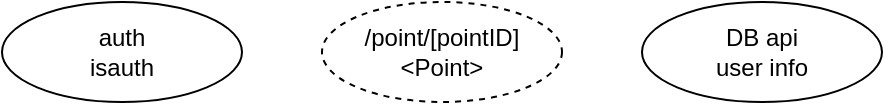 <mxfile>
    <diagram id="Zj3-93L6mgxk9kNFKD07" name="Page-1">
        <mxGraphModel dx="1155" dy="563" grid="1" gridSize="10" guides="1" tooltips="1" connect="1" arrows="1" fold="1" page="1" pageScale="1" pageWidth="827" pageHeight="1169" math="0" shadow="0">
            <root>
                <mxCell id="0"/>
                <mxCell id="1" parent="0"/>
                <mxCell id="2" value="auth&lt;br&gt;isauth" style="ellipse;whiteSpace=wrap;html=1;" vertex="1" parent="1">
                    <mxGeometry x="10" y="1050" width="120" height="50" as="geometry"/>
                </mxCell>
                <mxCell id="3" value="DB api&lt;br&gt;user info" style="ellipse;whiteSpace=wrap;html=1;" vertex="1" parent="1">
                    <mxGeometry x="330" y="1050" width="120" height="50" as="geometry"/>
                </mxCell>
                <mxCell id="4" value="/point/[pointID]&lt;br&gt;&amp;lt;Point&amp;gt;" style="ellipse;whiteSpace=wrap;html=1;dashed=1;" vertex="1" parent="1">
                    <mxGeometry x="170" y="1050" width="120" height="50" as="geometry"/>
                </mxCell>
            </root>
        </mxGraphModel>
    </diagram>
</mxfile>